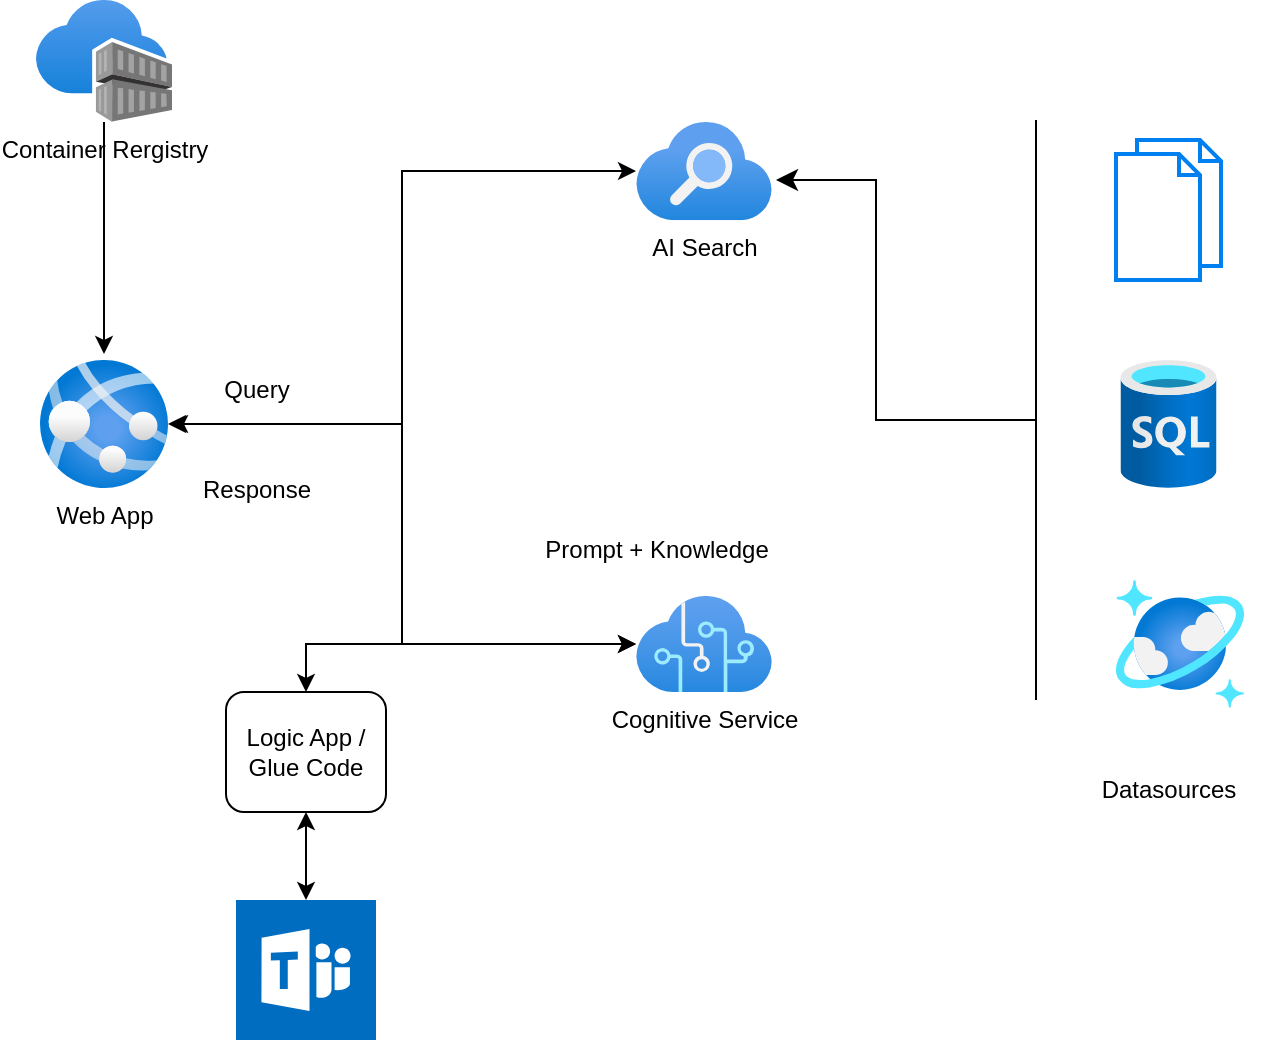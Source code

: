 <mxfile version="24.6.5" type="github">
  <diagram name="Seite-1" id="iwHSnULjuofBPUNOTLQj">
    <mxGraphModel dx="2074" dy="1041" grid="1" gridSize="10" guides="1" tooltips="1" connect="1" arrows="1" fold="1" page="1" pageScale="1" pageWidth="827" pageHeight="1169" math="0" shadow="0">
      <root>
        <mxCell id="0" />
        <mxCell id="1" parent="0" />
        <mxCell id="CHv54YwSOU7YI3pO4WHq-1" value="Container Rergistry" style="image;aspect=fixed;html=1;points=[];align=center;fontSize=12;image=img/lib/azure2/containers/Container_Registries.svg;" vertex="1" parent="1">
          <mxGeometry x="100" y="70" width="68" height="61" as="geometry" />
        </mxCell>
        <mxCell id="CHv54YwSOU7YI3pO4WHq-2" value="Web App" style="image;aspect=fixed;html=1;points=[];align=center;fontSize=12;image=img/lib/azure2/app_services/App_Services.svg;" vertex="1" parent="1">
          <mxGeometry x="102" y="250" width="64" height="64" as="geometry" />
        </mxCell>
        <mxCell id="CHv54YwSOU7YI3pO4WHq-3" value="AI Search" style="image;aspect=fixed;html=1;points=[];align=center;fontSize=12;image=img/lib/azure2/app_services/Search_Services.svg;" vertex="1" parent="1">
          <mxGeometry x="400" y="131" width="68" height="49.12" as="geometry" />
        </mxCell>
        <mxCell id="CHv54YwSOU7YI3pO4WHq-4" value="Cognitive Service" style="image;aspect=fixed;html=1;points=[];align=center;fontSize=12;image=img/lib/azure2/ai_machine_learning/Cognitive_Services.svg;" vertex="1" parent="1">
          <mxGeometry x="400" y="368" width="68" height="48" as="geometry" />
        </mxCell>
        <mxCell id="CHv54YwSOU7YI3pO4WHq-5" value="" style="image;aspect=fixed;html=1;points=[];align=center;fontSize=12;image=img/lib/azure2/databases/Azure_Cosmos_DB.svg;" vertex="1" parent="1">
          <mxGeometry x="640" y="360" width="64" height="64" as="geometry" />
        </mxCell>
        <mxCell id="CHv54YwSOU7YI3pO4WHq-6" value="" style="image;aspect=fixed;html=1;points=[];align=center;fontSize=12;image=img/lib/azure2/databases/SQL_Database.svg;" vertex="1" parent="1">
          <mxGeometry x="642.25" y="250" width="48" height="64" as="geometry" />
        </mxCell>
        <mxCell id="CHv54YwSOU7YI3pO4WHq-8" value="" style="html=1;verticalLabelPosition=bottom;align=center;labelBackgroundColor=#ffffff;verticalAlign=top;strokeWidth=2;strokeColor=#0080F0;shadow=0;dashed=0;shape=mxgraph.ios7.icons.documents;" vertex="1" parent="1">
          <mxGeometry x="640" y="140" width="52.5" height="70" as="geometry" />
        </mxCell>
        <mxCell id="CHv54YwSOU7YI3pO4WHq-9" style="edgeStyle=orthogonalEdgeStyle;rounded=0;orthogonalLoop=1;jettySize=auto;html=1;entryX=0.5;entryY=-0.047;entryDx=0;entryDy=0;entryPerimeter=0;" edge="1" parent="1" source="CHv54YwSOU7YI3pO4WHq-1" target="CHv54YwSOU7YI3pO4WHq-2">
          <mxGeometry relative="1" as="geometry" />
        </mxCell>
        <mxCell id="CHv54YwSOU7YI3pO4WHq-10" style="edgeStyle=orthogonalEdgeStyle;rounded=0;orthogonalLoop=1;jettySize=auto;html=1;entryX=1.016;entryY=0.5;entryDx=0;entryDy=0;entryPerimeter=0;startArrow=classic;startFill=1;" edge="1" parent="1" source="CHv54YwSOU7YI3pO4WHq-3" target="CHv54YwSOU7YI3pO4WHq-2">
          <mxGeometry relative="1" as="geometry" />
        </mxCell>
        <mxCell id="CHv54YwSOU7YI3pO4WHq-11" style="edgeStyle=orthogonalEdgeStyle;rounded=0;orthogonalLoop=1;jettySize=auto;html=1;entryX=1;entryY=0.5;entryDx=0;entryDy=0;entryPerimeter=0;startArrow=classic;startFill=1;" edge="1" parent="1" source="CHv54YwSOU7YI3pO4WHq-4" target="CHv54YwSOU7YI3pO4WHq-2">
          <mxGeometry relative="1" as="geometry" />
        </mxCell>
        <mxCell id="CHv54YwSOU7YI3pO4WHq-12" value="" style="endArrow=none;html=1;rounded=0;" edge="1" parent="1">
          <mxGeometry width="50" height="50" relative="1" as="geometry">
            <mxPoint x="600" y="420" as="sourcePoint" />
            <mxPoint x="600" y="130" as="targetPoint" />
          </mxGeometry>
        </mxCell>
        <mxCell id="CHv54YwSOU7YI3pO4WHq-13" value="Datasources" style="text;html=1;align=center;verticalAlign=middle;resizable=0;points=[];autosize=1;strokeColor=none;fillColor=none;" vertex="1" parent="1">
          <mxGeometry x="621.25" y="450" width="90" height="30" as="geometry" />
        </mxCell>
        <mxCell id="CHv54YwSOU7YI3pO4WHq-14" value="" style="edgeStyle=elbowEdgeStyle;elbow=horizontal;endArrow=classic;html=1;curved=0;rounded=0;endSize=8;startSize=8;" edge="1" parent="1">
          <mxGeometry width="50" height="50" relative="1" as="geometry">
            <mxPoint x="600" y="280" as="sourcePoint" />
            <mxPoint x="470" y="160" as="targetPoint" />
            <Array as="points">
              <mxPoint x="520" y="220" />
            </Array>
          </mxGeometry>
        </mxCell>
        <mxCell id="CHv54YwSOU7YI3pO4WHq-15" value="Prompt + Knowledge" style="text;html=1;align=center;verticalAlign=middle;resizable=0;points=[];autosize=1;strokeColor=none;fillColor=none;" vertex="1" parent="1">
          <mxGeometry x="340" y="330" width="140" height="30" as="geometry" />
        </mxCell>
        <mxCell id="CHv54YwSOU7YI3pO4WHq-16" value="Query" style="text;html=1;align=center;verticalAlign=middle;resizable=0;points=[];autosize=1;strokeColor=none;fillColor=none;" vertex="1" parent="1">
          <mxGeometry x="180" y="250" width="60" height="30" as="geometry" />
        </mxCell>
        <mxCell id="CHv54YwSOU7YI3pO4WHq-17" value="Response" style="text;html=1;align=center;verticalAlign=middle;resizable=0;points=[];autosize=1;strokeColor=none;fillColor=none;" vertex="1" parent="1">
          <mxGeometry x="170" y="300" width="80" height="30" as="geometry" />
        </mxCell>
        <mxCell id="CHv54YwSOU7YI3pO4WHq-18" value="" style="sketch=0;pointerEvents=1;shadow=0;dashed=0;html=1;strokeColor=none;fillColor=#006dc1;labelPosition=center;verticalLabelPosition=bottom;verticalAlign=top;align=center;outlineConnect=0;shape=mxgraph.veeam2.microsoft_teams;" vertex="1" parent="1">
          <mxGeometry x="200" y="520" width="70" height="70" as="geometry" />
        </mxCell>
        <mxCell id="CHv54YwSOU7YI3pO4WHq-20" style="edgeStyle=orthogonalEdgeStyle;rounded=0;orthogonalLoop=1;jettySize=auto;html=1;exitX=0.5;exitY=1;exitDx=0;exitDy=0;startArrow=classic;startFill=1;" edge="1" parent="1" source="CHv54YwSOU7YI3pO4WHq-19" target="CHv54YwSOU7YI3pO4WHq-18">
          <mxGeometry relative="1" as="geometry" />
        </mxCell>
        <mxCell id="CHv54YwSOU7YI3pO4WHq-22" style="edgeStyle=orthogonalEdgeStyle;rounded=0;orthogonalLoop=1;jettySize=auto;html=1;exitX=0.5;exitY=0;exitDx=0;exitDy=0;startArrow=classic;startFill=1;" edge="1" parent="1" source="CHv54YwSOU7YI3pO4WHq-19" target="CHv54YwSOU7YI3pO4WHq-4">
          <mxGeometry relative="1" as="geometry" />
        </mxCell>
        <mxCell id="CHv54YwSOU7YI3pO4WHq-19" value="Logic App /&lt;br&gt;Glue Code" style="rounded=1;whiteSpace=wrap;html=1;" vertex="1" parent="1">
          <mxGeometry x="195" y="416" width="80" height="60" as="geometry" />
        </mxCell>
      </root>
    </mxGraphModel>
  </diagram>
</mxfile>
